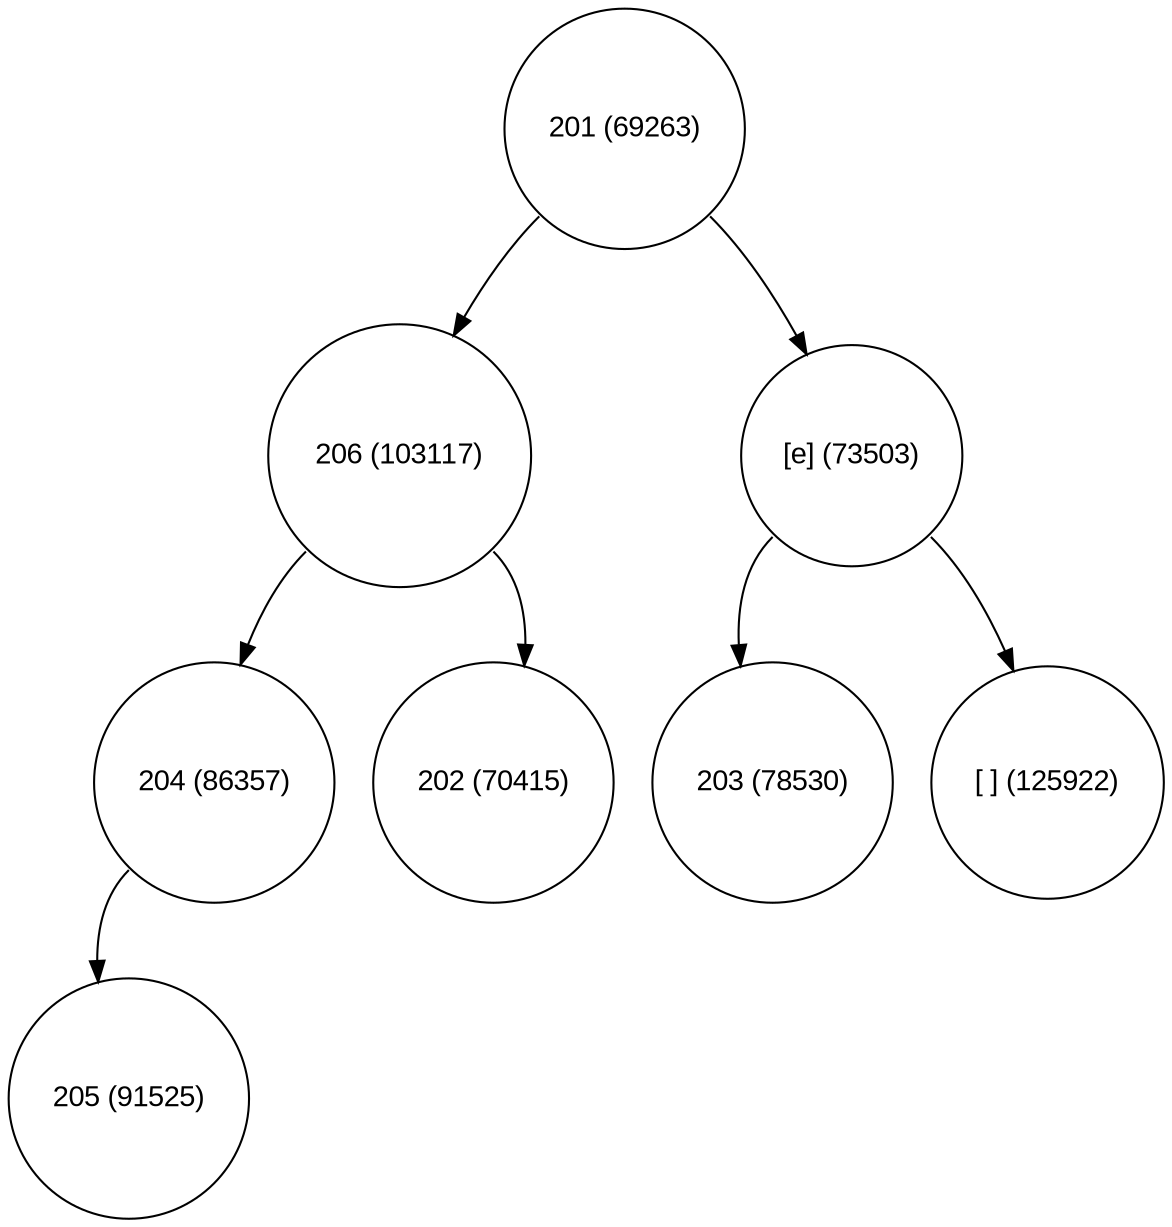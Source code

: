 digraph move_down {
	node [fontname="Arial", shape="circle", width=0.5]; 

	0 [label = "201 (69263)"];
	0:sw -> 1;
	1 [label = "206 (103117)"];
	1:sw -> 3;
	3 [label = "204 (86357)"];
	3:sw -> 7;
	7 [label = "205 (91525)"];
	1:se -> 4;
	4 [label = "202 (70415)"];
	0:se -> 2;
	2 [label = "[e] (73503)"];
	2:sw -> 5;
	5 [label = "203 (78530)"];
	2:se -> 6;
	6 [label = "[ ] (125922)"];
}
